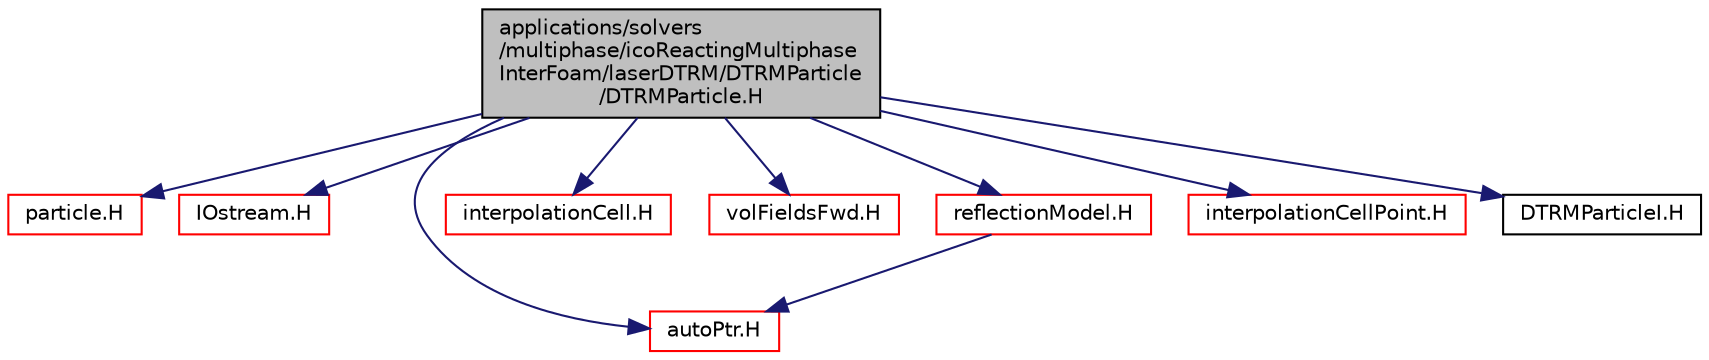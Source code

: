 digraph "applications/solvers/multiphase/icoReactingMultiphaseInterFoam/laserDTRM/DTRMParticle/DTRMParticle.H"
{
  bgcolor="transparent";
  edge [fontname="Helvetica",fontsize="10",labelfontname="Helvetica",labelfontsize="10"];
  node [fontname="Helvetica",fontsize="10",shape=record];
  Node1 [label="applications/solvers\l/multiphase/icoReactingMultiphase\lInterFoam/laserDTRM/DTRMParticle\l/DTRMParticle.H",height=0.2,width=0.4,color="black", fillcolor="grey75", style="filled" fontcolor="black"];
  Node1 -> Node2 [color="midnightblue",fontsize="10",style="solid",fontname="Helvetica"];
  Node2 [label="particle.H",height=0.2,width=0.4,color="red",URL="$particle_8H.html"];
  Node1 -> Node3 [color="midnightblue",fontsize="10",style="solid",fontname="Helvetica"];
  Node3 [label="IOstream.H",height=0.2,width=0.4,color="red",URL="$IOstream_8H.html"];
  Node1 -> Node4 [color="midnightblue",fontsize="10",style="solid",fontname="Helvetica"];
  Node4 [label="autoPtr.H",height=0.2,width=0.4,color="red",URL="$autoPtr_8H.html"];
  Node1 -> Node5 [color="midnightblue",fontsize="10",style="solid",fontname="Helvetica"];
  Node5 [label="interpolationCell.H",height=0.2,width=0.4,color="red",URL="$interpolationCell_8H.html"];
  Node1 -> Node6 [color="midnightblue",fontsize="10",style="solid",fontname="Helvetica"];
  Node6 [label="volFieldsFwd.H",height=0.2,width=0.4,color="red",URL="$volFieldsFwd_8H.html"];
  Node1 -> Node7 [color="midnightblue",fontsize="10",style="solid",fontname="Helvetica"];
  Node7 [label="reflectionModel.H",height=0.2,width=0.4,color="red",URL="$reflectionModel_8H.html"];
  Node7 -> Node4 [color="midnightblue",fontsize="10",style="solid",fontname="Helvetica"];
  Node1 -> Node8 [color="midnightblue",fontsize="10",style="solid",fontname="Helvetica"];
  Node8 [label="interpolationCellPoint.H",height=0.2,width=0.4,color="red",URL="$interpolationCellPoint_8H.html"];
  Node1 -> Node9 [color="midnightblue",fontsize="10",style="solid",fontname="Helvetica"];
  Node9 [label="DTRMParticleI.H",height=0.2,width=0.4,color="black",URL="$DTRMParticleI_8H.html"];
}
